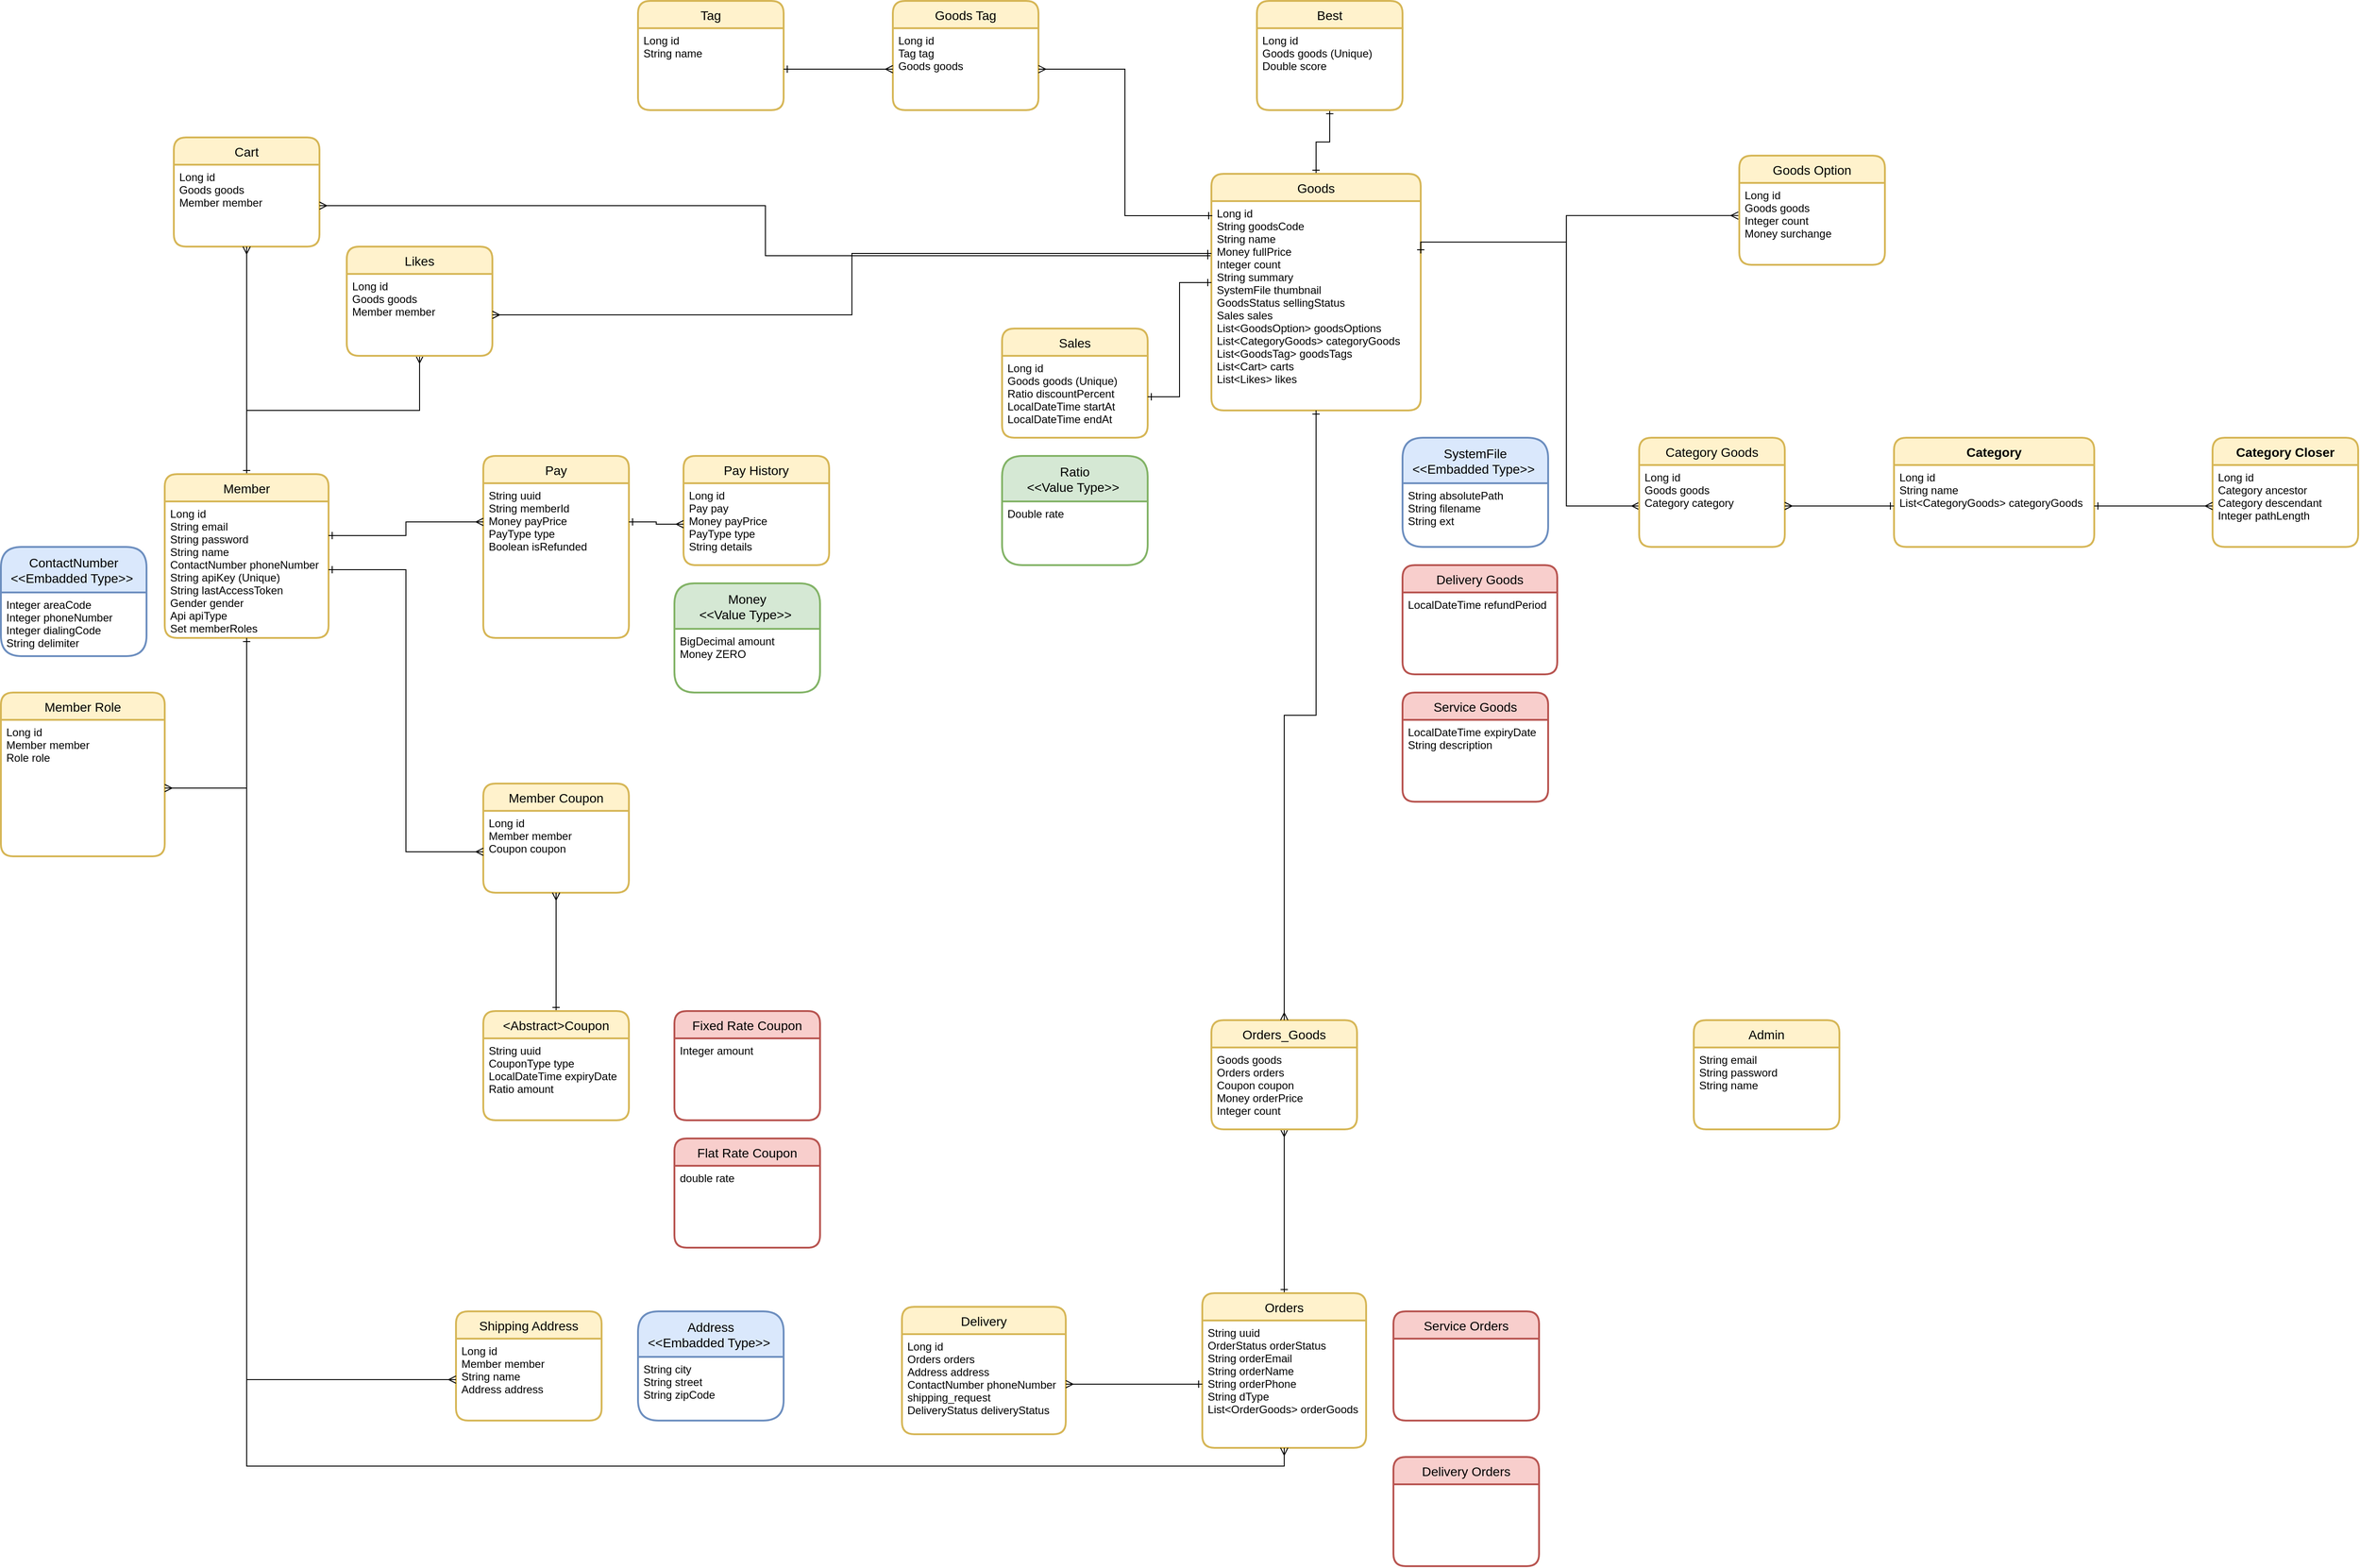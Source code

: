 <mxfile version="14.9.6" type="github">
  <diagram id="R2lEEEUBdFMjLlhIrx00" name="Page-1">
    <mxGraphModel dx="2012" dy="740" grid="1" gridSize="10" guides="1" tooltips="1" connect="1" arrows="1" fold="1" page="1" pageScale="1" pageWidth="850" pageHeight="1100" math="0" shadow="0" extFonts="Permanent Marker^https://fonts.googleapis.com/css?family=Permanent+Marker">
      <root>
        <mxCell id="0" />
        <mxCell id="1" parent="0" />
        <mxCell id="LhNx0IezDrV9IMbFQ53--1" value="Cart" style="swimlane;childLayout=stackLayout;horizontal=1;startSize=30;horizontalStack=0;rounded=1;fontSize=14;fontStyle=0;strokeWidth=2;resizeParent=0;resizeLast=1;shadow=0;dashed=0;align=center;fillColor=#fff2cc;strokeColor=#d6b656;" parent="1" vertex="1">
          <mxGeometry x="50" y="310" width="160" height="120" as="geometry" />
        </mxCell>
        <mxCell id="LhNx0IezDrV9IMbFQ53--2" value="Long id&#xa;Goods goods&#xa;Member member" style="align=left;strokeColor=none;fillColor=none;spacingLeft=4;fontSize=12;verticalAlign=top;resizable=0;rotatable=0;part=1;" parent="LhNx0IezDrV9IMbFQ53--1" vertex="1">
          <mxGeometry y="30" width="160" height="90" as="geometry" />
        </mxCell>
        <mxCell id="VUOV4kChI3UFozRKCIeM-19" style="edgeStyle=orthogonalEdgeStyle;rounded=0;orthogonalLoop=1;jettySize=auto;html=1;entryX=0;entryY=0.5;entryDx=0;entryDy=0;startArrow=ERone;startFill=0;endArrow=ERmany;endFill=0;exitX=1;exitY=0.25;exitDx=0;exitDy=0;" parent="1" source="LhNx0IezDrV9IMbFQ53--4" target="LhNx0IezDrV9IMbFQ53--52" edge="1">
          <mxGeometry relative="1" as="geometry">
            <Array as="points">
              <mxPoint x="1580" y="425" />
              <mxPoint x="1580" y="715" />
            </Array>
          </mxGeometry>
        </mxCell>
        <mxCell id="VUOV4kChI3UFozRKCIeM-22" style="edgeStyle=orthogonalEdgeStyle;rounded=0;orthogonalLoop=1;jettySize=auto;html=1;entryX=0.5;entryY=1;entryDx=0;entryDy=0;startArrow=ERone;startFill=0;endArrow=ERone;endFill=0;" parent="1" source="LhNx0IezDrV9IMbFQ53--3" target="LhNx0IezDrV9IMbFQ53--47" edge="1">
          <mxGeometry relative="1" as="geometry" />
        </mxCell>
        <mxCell id="VUOV4kChI3UFozRKCIeM-29" style="edgeStyle=orthogonalEdgeStyle;rounded=0;orthogonalLoop=1;jettySize=auto;html=1;startArrow=ERone;startFill=0;endArrow=ERmany;endFill=0;" parent="1" source="LhNx0IezDrV9IMbFQ53--3" target="LhNx0IezDrV9IMbFQ53--2" edge="1">
          <mxGeometry relative="1" as="geometry">
            <Array as="points">
              <mxPoint x="700" y="440" />
              <mxPoint x="700" y="385" />
            </Array>
          </mxGeometry>
        </mxCell>
        <mxCell id="LhNx0IezDrV9IMbFQ53--3" value="Goods" style="swimlane;childLayout=stackLayout;horizontal=1;startSize=30;horizontalStack=0;rounded=1;fontSize=14;fontStyle=0;strokeWidth=2;resizeParent=0;resizeLast=1;shadow=0;dashed=0;align=center;fillColor=#fff2cc;strokeColor=#d6b656;" parent="1" vertex="1">
          <mxGeometry x="1190" y="350" width="230" height="260" as="geometry" />
        </mxCell>
        <mxCell id="LhNx0IezDrV9IMbFQ53--4" value="Long id&#xa;String goodsCode&#xa;String name&#xa;Money fullPrice&#xa;Integer count&#xa;String summary&#xa;SystemFile thumbnail&#xa;GoodsStatus sellingStatus&#xa;Sales sales&#xa;List&lt;GoodsOption&gt; goodsOptions&#xa;List&lt;CategoryGoods&gt; categoryGoods&#xa;List&lt;GoodsTag&gt; goodsTags&#xa;List&lt;Cart&gt; carts&#xa;List&lt;Likes&gt; likes" style="align=left;strokeColor=none;fillColor=none;spacingLeft=4;fontSize=12;verticalAlign=top;resizable=0;rotatable=0;part=1;" parent="LhNx0IezDrV9IMbFQ53--3" vertex="1">
          <mxGeometry y="30" width="230" height="230" as="geometry" />
        </mxCell>
        <mxCell id="VUOV4kChI3UFozRKCIeM-26" style="edgeStyle=orthogonalEdgeStyle;rounded=0;orthogonalLoop=1;jettySize=auto;html=1;startArrow=ERone;startFill=0;endArrow=ERmany;endFill=0;" parent="1" source="LhNx0IezDrV9IMbFQ53--6" target="LhNx0IezDrV9IMbFQ53--9" edge="1">
          <mxGeometry relative="1" as="geometry">
            <Array as="points">
              <mxPoint x="130" y="610" />
              <mxPoint x="320" y="610" />
            </Array>
          </mxGeometry>
        </mxCell>
        <mxCell id="VUOV4kChI3UFozRKCIeM-27" style="edgeStyle=orthogonalEdgeStyle;rounded=0;orthogonalLoop=1;jettySize=auto;html=1;entryX=0.5;entryY=1;entryDx=0;entryDy=0;startArrow=ERone;startFill=0;endArrow=ERmany;endFill=0;" parent="1" source="LhNx0IezDrV9IMbFQ53--6" target="LhNx0IezDrV9IMbFQ53--2" edge="1">
          <mxGeometry relative="1" as="geometry" />
        </mxCell>
        <mxCell id="LhNx0IezDrV9IMbFQ53--6" value="Member" style="swimlane;childLayout=stackLayout;horizontal=1;startSize=30;horizontalStack=0;rounded=1;fontSize=14;fontStyle=0;strokeWidth=2;resizeParent=0;resizeLast=1;shadow=0;dashed=0;align=center;fillColor=#fff2cc;strokeColor=#d6b656;" parent="1" vertex="1">
          <mxGeometry x="40" y="680" width="180" height="180" as="geometry" />
        </mxCell>
        <mxCell id="LhNx0IezDrV9IMbFQ53--7" value="Long id&#xa;String email&#xa;String password&#xa;String name&#xa;ContactNumber phoneNumber&#xa;String apiKey (Unique)&#xa;String lastAccessToken&#xa;Gender gender&#xa;Api apiType&#xa;Set memberRoles" style="align=left;strokeColor=none;fillColor=none;spacingLeft=4;fontSize=12;verticalAlign=top;resizable=0;rotatable=0;part=1;" parent="LhNx0IezDrV9IMbFQ53--6" vertex="1">
          <mxGeometry y="30" width="180" height="150" as="geometry" />
        </mxCell>
        <mxCell id="LhNx0IezDrV9IMbFQ53--8" value="Likes" style="swimlane;childLayout=stackLayout;horizontal=1;startSize=30;horizontalStack=0;rounded=1;fontSize=14;fontStyle=0;strokeWidth=2;resizeParent=0;resizeLast=1;shadow=0;dashed=0;align=center;fillColor=#fff2cc;strokeColor=#d6b656;" parent="1" vertex="1">
          <mxGeometry x="240" y="430" width="160" height="120" as="geometry" />
        </mxCell>
        <mxCell id="LhNx0IezDrV9IMbFQ53--9" value="Long id&#xa;Goods goods&#xa;Member member" style="align=left;strokeColor=none;fillColor=none;spacingLeft=4;fontSize=12;verticalAlign=top;resizable=0;rotatable=0;part=1;" parent="LhNx0IezDrV9IMbFQ53--8" vertex="1">
          <mxGeometry y="30" width="160" height="90" as="geometry" />
        </mxCell>
        <mxCell id="LhNx0IezDrV9IMbFQ53--11" value="Sales" style="swimlane;childLayout=stackLayout;horizontal=1;startSize=30;horizontalStack=0;rounded=1;fontSize=14;fontStyle=0;strokeWidth=2;resizeParent=0;resizeLast=1;shadow=0;dashed=0;align=center;fillColor=#fff2cc;strokeColor=#d6b656;" parent="1" vertex="1">
          <mxGeometry x="960" y="520" width="160" height="120" as="geometry" />
        </mxCell>
        <mxCell id="LhNx0IezDrV9IMbFQ53--12" value="Long id&#xa;Goods goods (Unique)&#xa;Ratio discountPercent&#xa;LocalDateTime startAt&#xa;LocalDateTime endAt" style="align=left;strokeColor=none;fillColor=none;spacingLeft=4;fontSize=12;verticalAlign=top;resizable=0;rotatable=0;part=1;" parent="LhNx0IezDrV9IMbFQ53--11" vertex="1">
          <mxGeometry y="30" width="160" height="90" as="geometry" />
        </mxCell>
        <mxCell id="LhNx0IezDrV9IMbFQ53--13" value="Pay" style="swimlane;childLayout=stackLayout;horizontal=1;startSize=30;horizontalStack=0;rounded=1;fontSize=14;fontStyle=0;strokeWidth=2;resizeParent=0;resizeLast=1;shadow=0;dashed=0;align=center;fillColor=#fff2cc;strokeColor=#d6b656;" parent="1" vertex="1">
          <mxGeometry x="390" y="660" width="160" height="200" as="geometry" />
        </mxCell>
        <mxCell id="LhNx0IezDrV9IMbFQ53--14" value="String uuid&#xa;String memberId&#xa;Money payPrice&#xa;PayType type&#xa;Boolean isRefunded&#xa;" style="align=left;strokeColor=none;fillColor=none;spacingLeft=4;fontSize=12;verticalAlign=top;resizable=0;rotatable=0;part=1;" parent="LhNx0IezDrV9IMbFQ53--13" vertex="1">
          <mxGeometry y="30" width="160" height="170" as="geometry" />
        </mxCell>
        <mxCell id="LhNx0IezDrV9IMbFQ53--16" value="Pay History" style="swimlane;childLayout=stackLayout;horizontal=1;startSize=30;horizontalStack=0;rounded=1;fontSize=14;fontStyle=0;strokeWidth=2;resizeParent=0;resizeLast=1;shadow=0;dashed=0;align=center;fillColor=#fff2cc;strokeColor=#d6b656;" parent="1" vertex="1">
          <mxGeometry x="610" y="660" width="160" height="120" as="geometry" />
        </mxCell>
        <mxCell id="LhNx0IezDrV9IMbFQ53--17" value="Long id&#xa;Pay pay&#xa;Money payPrice&#xa;PayType type&#xa;String details" style="align=left;strokeColor=none;fillColor=none;spacingLeft=4;fontSize=12;verticalAlign=top;resizable=0;rotatable=0;part=1;" parent="LhNx0IezDrV9IMbFQ53--16" vertex="1">
          <mxGeometry y="30" width="160" height="90" as="geometry" />
        </mxCell>
        <mxCell id="LhNx0IezDrV9IMbFQ53--19" value="Member Coupon" style="swimlane;childLayout=stackLayout;horizontal=1;startSize=30;horizontalStack=0;rounded=1;fontSize=14;fontStyle=0;strokeWidth=2;resizeParent=0;resizeLast=1;shadow=0;dashed=0;align=center;fillColor=#fff2cc;strokeColor=#d6b656;" parent="1" vertex="1">
          <mxGeometry x="390" y="1020" width="160" height="120" as="geometry" />
        </mxCell>
        <mxCell id="LhNx0IezDrV9IMbFQ53--20" value="Long id&#xa;Member member&#xa;Coupon coupon" style="align=left;strokeColor=none;fillColor=none;spacingLeft=4;fontSize=12;verticalAlign=top;resizable=0;rotatable=0;part=1;" parent="LhNx0IezDrV9IMbFQ53--19" vertex="1">
          <mxGeometry y="30" width="160" height="90" as="geometry" />
        </mxCell>
        <mxCell id="VUOV4kChI3UFozRKCIeM-11" style="edgeStyle=orthogonalEdgeStyle;rounded=0;orthogonalLoop=1;jettySize=auto;html=1;exitX=0.5;exitY=0;exitDx=0;exitDy=0;entryX=0.5;entryY=1;entryDx=0;entryDy=0;startArrow=ERone;startFill=0;endArrow=ERmany;endFill=0;" parent="1" source="LhNx0IezDrV9IMbFQ53--21" target="LhNx0IezDrV9IMbFQ53--20" edge="1">
          <mxGeometry relative="1" as="geometry" />
        </mxCell>
        <mxCell id="LhNx0IezDrV9IMbFQ53--21" value="&lt;Abstract&gt;Coupon" style="swimlane;childLayout=stackLayout;horizontal=1;startSize=30;horizontalStack=0;rounded=1;fontSize=14;fontStyle=0;strokeWidth=2;resizeParent=0;resizeLast=1;shadow=0;dashed=0;align=center;fillColor=#fff2cc;strokeColor=#d6b656;" parent="1" vertex="1">
          <mxGeometry x="390" y="1270" width="160" height="120" as="geometry" />
        </mxCell>
        <mxCell id="LhNx0IezDrV9IMbFQ53--22" value="String uuid&#xa;CouponType type&#xa;LocalDateTime expiryDate&#xa;Ratio amount" style="align=left;strokeColor=none;fillColor=none;spacingLeft=4;fontSize=12;verticalAlign=top;resizable=0;rotatable=0;part=1;" parent="LhNx0IezDrV9IMbFQ53--21" vertex="1">
          <mxGeometry y="30" width="160" height="90" as="geometry" />
        </mxCell>
        <mxCell id="LhNx0IezDrV9IMbFQ53--23" value="Fixed Rate Coupon" style="swimlane;childLayout=stackLayout;horizontal=1;startSize=30;horizontalStack=0;rounded=1;fontSize=14;fontStyle=0;strokeWidth=2;resizeParent=0;resizeLast=1;shadow=0;dashed=0;align=center;fillColor=#f8cecc;strokeColor=#b85450;" parent="1" vertex="1">
          <mxGeometry x="600" y="1270" width="160" height="120" as="geometry" />
        </mxCell>
        <mxCell id="LhNx0IezDrV9IMbFQ53--24" value="Integer amount" style="align=left;strokeColor=none;fillColor=none;spacingLeft=4;fontSize=12;verticalAlign=top;resizable=0;rotatable=0;part=1;" parent="LhNx0IezDrV9IMbFQ53--23" vertex="1">
          <mxGeometry y="30" width="160" height="90" as="geometry" />
        </mxCell>
        <mxCell id="LhNx0IezDrV9IMbFQ53--25" value="Flat Rate Coupon" style="swimlane;childLayout=stackLayout;horizontal=1;startSize=30;horizontalStack=0;rounded=1;fontSize=14;fontStyle=0;strokeWidth=2;resizeParent=0;resizeLast=1;shadow=0;dashed=0;align=center;fillColor=#f8cecc;strokeColor=#b85450;" parent="1" vertex="1">
          <mxGeometry x="600" y="1410" width="160" height="120" as="geometry" />
        </mxCell>
        <mxCell id="LhNx0IezDrV9IMbFQ53--26" value="double rate" style="align=left;strokeColor=none;fillColor=none;spacingLeft=4;fontSize=12;verticalAlign=top;resizable=0;rotatable=0;part=1;" parent="LhNx0IezDrV9IMbFQ53--25" vertex="1">
          <mxGeometry y="30" width="160" height="90" as="geometry" />
        </mxCell>
        <mxCell id="LhNx0IezDrV9IMbFQ53--27" value="Shipping Address" style="swimlane;childLayout=stackLayout;horizontal=1;startSize=30;horizontalStack=0;rounded=1;fontSize=14;fontStyle=0;strokeWidth=2;resizeParent=0;resizeLast=1;shadow=0;dashed=0;align=center;fillColor=#fff2cc;strokeColor=#d6b656;" parent="1" vertex="1">
          <mxGeometry x="360" y="1600" width="160" height="120" as="geometry" />
        </mxCell>
        <mxCell id="LhNx0IezDrV9IMbFQ53--28" value="Long id&#xa;Member member&#xa;String name&#xa;Address address" style="align=left;strokeColor=none;fillColor=none;spacingLeft=4;fontSize=12;verticalAlign=top;resizable=0;rotatable=0;part=1;" parent="LhNx0IezDrV9IMbFQ53--27" vertex="1">
          <mxGeometry y="30" width="160" height="90" as="geometry" />
        </mxCell>
        <mxCell id="LhNx0IezDrV9IMbFQ53--29" value="Delivery" style="swimlane;childLayout=stackLayout;horizontal=1;startSize=30;horizontalStack=0;rounded=1;fontSize=14;fontStyle=0;strokeWidth=2;resizeParent=0;resizeLast=1;shadow=0;dashed=0;align=center;fillColor=#fff2cc;strokeColor=#d6b656;" parent="1" vertex="1">
          <mxGeometry x="850" y="1595" width="180" height="140" as="geometry" />
        </mxCell>
        <mxCell id="LhNx0IezDrV9IMbFQ53--30" value="Long id&#xa;Orders orders&#xa;Address address&#xa;ContactNumber phoneNumber&#xa;shipping_request&#xa;DeliveryStatus deliveryStatus&#xa;" style="align=left;strokeColor=none;fillColor=none;spacingLeft=4;fontSize=12;verticalAlign=top;resizable=0;rotatable=0;part=1;" parent="LhNx0IezDrV9IMbFQ53--29" vertex="1">
          <mxGeometry y="30" width="180" height="110" as="geometry" />
        </mxCell>
        <mxCell id="VUOV4kChI3UFozRKCIeM-15" style="edgeStyle=orthogonalEdgeStyle;rounded=0;orthogonalLoop=1;jettySize=auto;html=1;exitX=0.5;exitY=0;exitDx=0;exitDy=0;entryX=0.5;entryY=1;entryDx=0;entryDy=0;startArrow=ERone;startFill=0;endArrow=ERmany;endFill=0;" parent="1" source="LhNx0IezDrV9IMbFQ53--31" target="LhNx0IezDrV9IMbFQ53--39" edge="1">
          <mxGeometry relative="1" as="geometry" />
        </mxCell>
        <mxCell id="LhNx0IezDrV9IMbFQ53--31" value="Orders" style="swimlane;childLayout=stackLayout;horizontal=1;startSize=30;horizontalStack=0;rounded=1;fontSize=14;fontStyle=0;strokeWidth=2;resizeParent=0;resizeLast=1;shadow=0;dashed=0;align=center;fillColor=#fff2cc;strokeColor=#d6b656;" parent="1" vertex="1">
          <mxGeometry x="1180" y="1580" width="180" height="170" as="geometry" />
        </mxCell>
        <mxCell id="LhNx0IezDrV9IMbFQ53--32" value="String uuid&#xa;OrderStatus orderStatus&#xa;String orderEmail&#xa;String orderName&#xa;String orderPhone&#xa;String dType&#xa;List&lt;OrderGoods&gt; orderGoods" style="align=left;strokeColor=none;fillColor=none;spacingLeft=4;fontSize=12;verticalAlign=top;resizable=0;rotatable=0;part=1;" parent="LhNx0IezDrV9IMbFQ53--31" vertex="1">
          <mxGeometry y="30" width="180" height="140" as="geometry" />
        </mxCell>
        <mxCell id="LhNx0IezDrV9IMbFQ53--34" value="Service Orders" style="swimlane;childLayout=stackLayout;horizontal=1;startSize=30;horizontalStack=0;rounded=1;fontSize=14;fontStyle=0;strokeWidth=2;resizeParent=0;resizeLast=1;shadow=0;dashed=0;align=center;fillColor=#f8cecc;strokeColor=#b85450;" parent="1" vertex="1">
          <mxGeometry x="1390" y="1600" width="160" height="120" as="geometry" />
        </mxCell>
        <mxCell id="LhNx0IezDrV9IMbFQ53--36" value="Delivery Orders" style="swimlane;childLayout=stackLayout;horizontal=1;startSize=30;horizontalStack=0;rounded=1;fontSize=14;fontStyle=0;strokeWidth=2;resizeParent=0;resizeLast=1;shadow=0;dashed=0;align=center;fillColor=#f8cecc;strokeColor=#b85450;" parent="1" vertex="1">
          <mxGeometry x="1390" y="1760" width="160" height="120" as="geometry" />
        </mxCell>
        <mxCell id="LhNx0IezDrV9IMbFQ53--38" value="Orders_Goods" style="swimlane;childLayout=stackLayout;horizontal=1;startSize=30;horizontalStack=0;rounded=1;fontSize=14;fontStyle=0;strokeWidth=2;resizeParent=0;resizeLast=1;shadow=0;dashed=0;align=center;fillColor=#fff2cc;strokeColor=#d6b656;" parent="1" vertex="1">
          <mxGeometry x="1190" y="1280" width="160" height="120" as="geometry" />
        </mxCell>
        <mxCell id="LhNx0IezDrV9IMbFQ53--39" value="Goods goods&#xa;Orders orders&#xa;Coupon coupon&#xa;Money orderPrice&#xa;Integer count" style="align=left;strokeColor=none;fillColor=none;spacingLeft=4;fontSize=12;verticalAlign=top;resizable=0;rotatable=0;part=1;" parent="LhNx0IezDrV9IMbFQ53--38" vertex="1">
          <mxGeometry y="30" width="160" height="90" as="geometry" />
        </mxCell>
        <mxCell id="LhNx0IezDrV9IMbFQ53--40" value="Admin" style="swimlane;childLayout=stackLayout;horizontal=1;startSize=30;horizontalStack=0;rounded=1;fontSize=14;fontStyle=0;strokeWidth=2;resizeParent=0;resizeLast=1;shadow=0;dashed=0;align=center;fillColor=#fff2cc;strokeColor=#d6b656;" parent="1" vertex="1">
          <mxGeometry x="1720" y="1280" width="160" height="120" as="geometry" />
        </mxCell>
        <mxCell id="LhNx0IezDrV9IMbFQ53--41" value="String email&#xa;String password&#xa;String name" style="align=left;strokeColor=none;fillColor=none;spacingLeft=4;fontSize=12;verticalAlign=top;resizable=0;rotatable=0;part=1;" parent="LhNx0IezDrV9IMbFQ53--40" vertex="1">
          <mxGeometry y="30" width="160" height="90" as="geometry" />
        </mxCell>
        <mxCell id="LhNx0IezDrV9IMbFQ53--42" value="Goods Tag" style="swimlane;childLayout=stackLayout;horizontal=1;startSize=30;horizontalStack=0;rounded=1;fontSize=14;fontStyle=0;strokeWidth=2;resizeParent=0;resizeLast=1;shadow=0;dashed=0;align=center;fillColor=#fff2cc;strokeColor=#d6b656;" parent="1" vertex="1">
          <mxGeometry x="840" y="160" width="160" height="120" as="geometry" />
        </mxCell>
        <mxCell id="LhNx0IezDrV9IMbFQ53--43" value="Long id&#xa;Tag tag&#xa;Goods goods" style="align=left;strokeColor=none;fillColor=none;spacingLeft=4;fontSize=12;verticalAlign=top;resizable=0;rotatable=0;part=1;" parent="LhNx0IezDrV9IMbFQ53--42" vertex="1">
          <mxGeometry y="30" width="160" height="90" as="geometry" />
        </mxCell>
        <mxCell id="LhNx0IezDrV9IMbFQ53--44" value="Tag" style="swimlane;childLayout=stackLayout;horizontal=1;startSize=30;horizontalStack=0;rounded=1;fontSize=14;fontStyle=0;strokeWidth=2;resizeParent=0;resizeLast=1;shadow=0;dashed=0;align=center;fillColor=#fff2cc;strokeColor=#d6b656;" parent="1" vertex="1">
          <mxGeometry x="560" y="160" width="160" height="120" as="geometry" />
        </mxCell>
        <mxCell id="LhNx0IezDrV9IMbFQ53--45" value="Long id&#xa;String name&#xa;" style="align=left;strokeColor=none;fillColor=none;spacingLeft=4;fontSize=12;verticalAlign=top;resizable=0;rotatable=0;part=1;" parent="LhNx0IezDrV9IMbFQ53--44" vertex="1">
          <mxGeometry y="30" width="160" height="90" as="geometry" />
        </mxCell>
        <mxCell id="LhNx0IezDrV9IMbFQ53--46" value="Best" style="swimlane;childLayout=stackLayout;horizontal=1;startSize=30;horizontalStack=0;rounded=1;fontSize=14;fontStyle=0;strokeWidth=2;resizeParent=0;resizeLast=1;shadow=0;dashed=0;align=center;fillColor=#fff2cc;strokeColor=#d6b656;" parent="1" vertex="1">
          <mxGeometry x="1240" y="160" width="160" height="120" as="geometry" />
        </mxCell>
        <mxCell id="LhNx0IezDrV9IMbFQ53--47" value="Long id&#xa;Goods goods (Unique)&#xa;Double score&#xa;" style="align=left;strokeColor=none;fillColor=none;spacingLeft=4;fontSize=12;verticalAlign=top;resizable=0;rotatable=0;part=1;" parent="LhNx0IezDrV9IMbFQ53--46" vertex="1">
          <mxGeometry y="30" width="160" height="90" as="geometry" />
        </mxCell>
        <mxCell id="LhNx0IezDrV9IMbFQ53--49" value="Goods Option" style="swimlane;childLayout=stackLayout;horizontal=1;startSize=30;horizontalStack=0;rounded=1;fontSize=14;fontStyle=0;strokeWidth=2;resizeParent=0;resizeLast=1;shadow=0;dashed=0;align=center;fillColor=#fff2cc;strokeColor=#d6b656;" parent="1" vertex="1">
          <mxGeometry x="1770" y="330" width="160" height="120" as="geometry" />
        </mxCell>
        <mxCell id="LhNx0IezDrV9IMbFQ53--50" value="Long id&#xa;Goods goods&#xa;Integer count&#xa;Money surchange" style="align=left;strokeColor=none;fillColor=none;spacingLeft=4;fontSize=12;verticalAlign=top;resizable=0;rotatable=0;part=1;" parent="LhNx0IezDrV9IMbFQ53--49" vertex="1">
          <mxGeometry y="30" width="160" height="90" as="geometry" />
        </mxCell>
        <mxCell id="LhNx0IezDrV9IMbFQ53--51" value="Category Goods" style="swimlane;childLayout=stackLayout;horizontal=1;startSize=30;horizontalStack=0;rounded=1;fontSize=14;fontStyle=0;strokeWidth=2;resizeParent=0;resizeLast=1;shadow=0;dashed=0;align=center;fillColor=#fff2cc;strokeColor=#d6b656;" parent="1" vertex="1">
          <mxGeometry x="1660" y="640" width="160" height="120" as="geometry" />
        </mxCell>
        <mxCell id="LhNx0IezDrV9IMbFQ53--52" value="Long id&#xa;Goods goods&#xa;Category category" style="align=left;strokeColor=none;fillColor=none;spacingLeft=4;fontSize=12;verticalAlign=top;resizable=0;rotatable=0;part=1;" parent="LhNx0IezDrV9IMbFQ53--51" vertex="1">
          <mxGeometry y="30" width="160" height="90" as="geometry" />
        </mxCell>
        <mxCell id="LhNx0IezDrV9IMbFQ53--53" value="Delivery Goods" style="swimlane;childLayout=stackLayout;horizontal=1;startSize=30;horizontalStack=0;rounded=1;fontSize=14;fontStyle=0;strokeWidth=2;resizeParent=0;resizeLast=1;shadow=0;dashed=0;align=center;fillColor=#f8cecc;strokeColor=#b85450;" parent="1" vertex="1">
          <mxGeometry x="1400" y="780" width="170" height="120" as="geometry" />
        </mxCell>
        <mxCell id="LhNx0IezDrV9IMbFQ53--54" value="LocalDateTime refundPeriod" style="align=left;strokeColor=none;fillColor=none;spacingLeft=4;fontSize=12;verticalAlign=top;resizable=0;rotatable=0;part=1;" parent="LhNx0IezDrV9IMbFQ53--53" vertex="1">
          <mxGeometry y="30" width="170" height="90" as="geometry" />
        </mxCell>
        <mxCell id="LhNx0IezDrV9IMbFQ53--55" value="Service Goods" style="swimlane;childLayout=stackLayout;horizontal=1;startSize=30;horizontalStack=0;rounded=1;fontSize=14;fontStyle=0;strokeWidth=2;resizeParent=0;resizeLast=1;shadow=0;dashed=0;align=center;fillColor=#f8cecc;strokeColor=#b85450;" parent="1" vertex="1">
          <mxGeometry x="1400" y="920" width="160" height="120" as="geometry" />
        </mxCell>
        <mxCell id="LhNx0IezDrV9IMbFQ53--56" value="LocalDateTime expiryDate&#xa;String description" style="align=left;strokeColor=none;fillColor=none;spacingLeft=4;fontSize=12;verticalAlign=top;resizable=0;rotatable=0;part=1;" parent="LhNx0IezDrV9IMbFQ53--55" vertex="1">
          <mxGeometry y="30" width="160" height="90" as="geometry" />
        </mxCell>
        <mxCell id="LhNx0IezDrV9IMbFQ53--57" value="Category" style="swimlane;childLayout=stackLayout;horizontal=1;startSize=30;horizontalStack=0;rounded=1;fontSize=14;fontStyle=1;strokeWidth=2;resizeParent=0;resizeLast=1;shadow=0;dashed=0;align=center;fillColor=#fff2cc;strokeColor=#d6b656;" parent="1" vertex="1">
          <mxGeometry x="1940" y="640" width="220" height="120" as="geometry" />
        </mxCell>
        <mxCell id="LhNx0IezDrV9IMbFQ53--58" value="Long id&#xa;String name&#xa;List&lt;CategoryGoods&gt; categoryGoods" style="align=left;strokeColor=none;fillColor=none;spacingLeft=4;fontSize=12;verticalAlign=top;resizable=0;rotatable=0;part=1;" parent="LhNx0IezDrV9IMbFQ53--57" vertex="1">
          <mxGeometry y="30" width="220" height="90" as="geometry" />
        </mxCell>
        <mxCell id="LhNx0IezDrV9IMbFQ53--59" value="Category Closer" style="swimlane;childLayout=stackLayout;horizontal=1;startSize=30;horizontalStack=0;rounded=1;fontSize=14;fontStyle=1;strokeWidth=2;resizeParent=0;resizeLast=1;shadow=0;dashed=0;align=center;fillColor=#fff2cc;strokeColor=#d6b656;" parent="1" vertex="1">
          <mxGeometry x="2290" y="640" width="160" height="120" as="geometry" />
        </mxCell>
        <mxCell id="LhNx0IezDrV9IMbFQ53--60" value="Long id&#xa;Category ancestor&#xa;Category descendant&#xa;Integer pathLength" style="align=left;strokeColor=none;fillColor=none;spacingLeft=4;fontSize=12;verticalAlign=top;resizable=0;rotatable=0;part=1;" parent="LhNx0IezDrV9IMbFQ53--59" vertex="1">
          <mxGeometry y="30" width="160" height="90" as="geometry" />
        </mxCell>
        <mxCell id="LhNx0IezDrV9IMbFQ53--66" value="ContactNumber&#xa;&lt;&lt;Embadded Type&gt;&gt; " style="swimlane;childLayout=stackLayout;horizontal=1;startSize=50;horizontalStack=0;rounded=1;fontSize=14;fontStyle=0;strokeWidth=2;resizeParent=0;resizeLast=1;shadow=0;dashed=0;align=center;fillColor=#dae8fc;strokeColor=#6c8ebf;" parent="1" vertex="1">
          <mxGeometry x="-140" y="760" width="160" height="120" as="geometry" />
        </mxCell>
        <mxCell id="LhNx0IezDrV9IMbFQ53--67" value="Integer areaCode&#xa;Integer phoneNumber&#xa;Integer dialingCode&#xa;String delimiter" style="align=left;strokeColor=none;fillColor=none;spacingLeft=4;fontSize=12;verticalAlign=top;resizable=0;rotatable=0;part=1;" parent="LhNx0IezDrV9IMbFQ53--66" vertex="1">
          <mxGeometry y="50" width="160" height="70" as="geometry" />
        </mxCell>
        <mxCell id="LhNx0IezDrV9IMbFQ53--68" value="Money&#xa;&lt;&lt;Value Type&gt;&gt; " style="swimlane;childLayout=stackLayout;horizontal=1;startSize=50;horizontalStack=0;rounded=1;fontSize=14;fontStyle=0;strokeWidth=2;resizeParent=0;resizeLast=1;shadow=0;dashed=0;align=center;fillColor=#d5e8d4;strokeColor=#82b366;" parent="1" vertex="1">
          <mxGeometry x="600" y="800" width="160" height="120" as="geometry" />
        </mxCell>
        <mxCell id="LhNx0IezDrV9IMbFQ53--69" value="BigDecimal amount&#xa;Money ZERO" style="align=left;strokeColor=none;fillColor=none;spacingLeft=4;fontSize=12;verticalAlign=top;resizable=0;rotatable=0;part=1;" parent="LhNx0IezDrV9IMbFQ53--68" vertex="1">
          <mxGeometry y="50" width="160" height="70" as="geometry" />
        </mxCell>
        <mxCell id="LhNx0IezDrV9IMbFQ53--78" value="Address&#xa;&lt;&lt;Embadded Type&gt;&gt; " style="swimlane;childLayout=stackLayout;horizontal=1;startSize=50;horizontalStack=0;rounded=1;fontSize=14;fontStyle=0;strokeWidth=2;resizeParent=0;resizeLast=1;shadow=0;dashed=0;align=center;fillColor=#dae8fc;strokeColor=#6c8ebf;" parent="1" vertex="1">
          <mxGeometry x="560" y="1600" width="160" height="120" as="geometry" />
        </mxCell>
        <mxCell id="LhNx0IezDrV9IMbFQ53--79" value="String city&#xa;String street&#xa;String zipCode" style="align=left;strokeColor=none;fillColor=none;spacingLeft=4;fontSize=12;verticalAlign=top;resizable=0;rotatable=0;part=1;" parent="LhNx0IezDrV9IMbFQ53--78" vertex="1">
          <mxGeometry y="50" width="160" height="70" as="geometry" />
        </mxCell>
        <mxCell id="LhNx0IezDrV9IMbFQ53--88" value="SystemFile&#xa;&lt;&lt;Embadded Type&gt;&gt; " style="swimlane;childLayout=stackLayout;horizontal=1;startSize=50;horizontalStack=0;rounded=1;fontSize=14;fontStyle=0;strokeWidth=2;resizeParent=0;resizeLast=1;shadow=0;dashed=0;align=center;fillColor=#dae8fc;strokeColor=#6c8ebf;" parent="1" vertex="1">
          <mxGeometry x="1400" y="640" width="160" height="120" as="geometry" />
        </mxCell>
        <mxCell id="LhNx0IezDrV9IMbFQ53--89" value="String absolutePath&#xa;String filename&#xa;String ext" style="align=left;strokeColor=none;fillColor=none;spacingLeft=4;fontSize=12;verticalAlign=top;resizable=0;rotatable=0;part=1;" parent="LhNx0IezDrV9IMbFQ53--88" vertex="1">
          <mxGeometry y="50" width="160" height="70" as="geometry" />
        </mxCell>
        <mxCell id="LhNx0IezDrV9IMbFQ53--91" value="Ratio&#xa;&lt;&lt;Value Type&gt;&gt; " style="swimlane;childLayout=stackLayout;horizontal=1;startSize=50;horizontalStack=0;rounded=1;fontSize=14;fontStyle=0;strokeWidth=2;resizeParent=0;resizeLast=1;shadow=0;dashed=0;align=center;fillColor=#d5e8d4;strokeColor=#82b366;" parent="1" vertex="1">
          <mxGeometry x="960" y="660" width="160" height="120" as="geometry" />
        </mxCell>
        <mxCell id="LhNx0IezDrV9IMbFQ53--92" value="Double rate" style="align=left;strokeColor=none;fillColor=none;spacingLeft=4;fontSize=12;verticalAlign=top;resizable=0;rotatable=0;part=1;" parent="LhNx0IezDrV9IMbFQ53--91" vertex="1">
          <mxGeometry y="50" width="160" height="70" as="geometry" />
        </mxCell>
        <mxCell id="VUOV4kChI3UFozRKCIeM-7" style="edgeStyle=orthogonalEdgeStyle;rounded=0;orthogonalLoop=1;jettySize=auto;html=1;exitX=1;exitY=0.25;exitDx=0;exitDy=0;entryX=0;entryY=0.25;entryDx=0;entryDy=0;startArrow=ERone;startFill=0;endArrow=ERmany;endFill=0;" parent="1" source="LhNx0IezDrV9IMbFQ53--7" target="LhNx0IezDrV9IMbFQ53--14" edge="1">
          <mxGeometry relative="1" as="geometry" />
        </mxCell>
        <mxCell id="VUOV4kChI3UFozRKCIeM-8" style="edgeStyle=orthogonalEdgeStyle;rounded=0;orthogonalLoop=1;jettySize=auto;html=1;exitX=1;exitY=0.25;exitDx=0;exitDy=0;startArrow=ERone;startFill=0;endArrow=ERmany;endFill=0;" parent="1" source="LhNx0IezDrV9IMbFQ53--14" target="LhNx0IezDrV9IMbFQ53--17" edge="1">
          <mxGeometry relative="1" as="geometry" />
        </mxCell>
        <mxCell id="VUOV4kChI3UFozRKCIeM-10" style="edgeStyle=orthogonalEdgeStyle;rounded=0;orthogonalLoop=1;jettySize=auto;html=1;entryX=0;entryY=0.5;entryDx=0;entryDy=0;startArrow=ERone;startFill=0;endArrow=ERmany;endFill=0;" parent="1" source="LhNx0IezDrV9IMbFQ53--7" target="LhNx0IezDrV9IMbFQ53--20" edge="1">
          <mxGeometry relative="1" as="geometry" />
        </mxCell>
        <mxCell id="VUOV4kChI3UFozRKCIeM-12" style="edgeStyle=orthogonalEdgeStyle;rounded=0;orthogonalLoop=1;jettySize=auto;html=1;exitX=0.5;exitY=1;exitDx=0;exitDy=0;entryX=0;entryY=0.5;entryDx=0;entryDy=0;startArrow=ERone;startFill=0;endArrow=ERmany;endFill=0;" parent="1" source="LhNx0IezDrV9IMbFQ53--7" target="LhNx0IezDrV9IMbFQ53--28" edge="1">
          <mxGeometry relative="1" as="geometry" />
        </mxCell>
        <mxCell id="VUOV4kChI3UFozRKCIeM-13" style="edgeStyle=orthogonalEdgeStyle;rounded=0;orthogonalLoop=1;jettySize=auto;html=1;startArrow=ERone;startFill=0;endArrow=ERmany;endFill=0;" parent="1" source="LhNx0IezDrV9IMbFQ53--32" target="LhNx0IezDrV9IMbFQ53--30" edge="1">
          <mxGeometry relative="1" as="geometry" />
        </mxCell>
        <mxCell id="VUOV4kChI3UFozRKCIeM-14" style="edgeStyle=orthogonalEdgeStyle;rounded=0;orthogonalLoop=1;jettySize=auto;html=1;exitX=0.5;exitY=1;exitDx=0;exitDy=0;entryX=0.5;entryY=1;entryDx=0;entryDy=0;startArrow=ERone;startFill=0;endArrow=ERmany;endFill=0;" parent="1" source="LhNx0IezDrV9IMbFQ53--7" target="LhNx0IezDrV9IMbFQ53--32" edge="1">
          <mxGeometry relative="1" as="geometry" />
        </mxCell>
        <mxCell id="VUOV4kChI3UFozRKCIeM-16" style="edgeStyle=orthogonalEdgeStyle;rounded=0;orthogonalLoop=1;jettySize=auto;html=1;exitX=0.5;exitY=1;exitDx=0;exitDy=0;entryX=0.5;entryY=0;entryDx=0;entryDy=0;startArrow=ERone;startFill=0;endArrow=ERmany;endFill=0;" parent="1" source="LhNx0IezDrV9IMbFQ53--4" target="LhNx0IezDrV9IMbFQ53--38" edge="1">
          <mxGeometry relative="1" as="geometry" />
        </mxCell>
        <mxCell id="VUOV4kChI3UFozRKCIeM-18" style="edgeStyle=orthogonalEdgeStyle;rounded=0;orthogonalLoop=1;jettySize=auto;html=1;exitX=1;exitY=0.25;exitDx=0;exitDy=0;entryX=-0.007;entryY=0.399;entryDx=0;entryDy=0;entryPerimeter=0;startArrow=ERone;startFill=0;endArrow=ERmany;endFill=0;" parent="1" source="LhNx0IezDrV9IMbFQ53--4" target="LhNx0IezDrV9IMbFQ53--50" edge="1">
          <mxGeometry relative="1" as="geometry">
            <Array as="points">
              <mxPoint x="1580" y="425" />
              <mxPoint x="1580" y="396" />
            </Array>
          </mxGeometry>
        </mxCell>
        <mxCell id="VUOV4kChI3UFozRKCIeM-20" style="edgeStyle=orthogonalEdgeStyle;rounded=0;orthogonalLoop=1;jettySize=auto;html=1;entryX=1;entryY=0.5;entryDx=0;entryDy=0;startArrow=ERone;startFill=0;endArrow=ERmany;endFill=0;" parent="1" source="LhNx0IezDrV9IMbFQ53--58" target="LhNx0IezDrV9IMbFQ53--52" edge="1">
          <mxGeometry relative="1" as="geometry" />
        </mxCell>
        <mxCell id="VUOV4kChI3UFozRKCIeM-21" style="edgeStyle=orthogonalEdgeStyle;rounded=0;orthogonalLoop=1;jettySize=auto;html=1;exitX=1;exitY=0.5;exitDx=0;exitDy=0;entryX=0;entryY=0.5;entryDx=0;entryDy=0;startArrow=ERone;startFill=0;endArrow=ERmany;endFill=0;" parent="1" source="LhNx0IezDrV9IMbFQ53--58" target="LhNx0IezDrV9IMbFQ53--60" edge="1">
          <mxGeometry relative="1" as="geometry" />
        </mxCell>
        <mxCell id="VUOV4kChI3UFozRKCIeM-23" style="edgeStyle=orthogonalEdgeStyle;rounded=0;orthogonalLoop=1;jettySize=auto;html=1;entryX=1;entryY=0.5;entryDx=0;entryDy=0;startArrow=ERone;startFill=0;endArrow=ERmany;endFill=0;" parent="1" target="LhNx0IezDrV9IMbFQ53--43" edge="1">
          <mxGeometry relative="1" as="geometry">
            <mxPoint x="1191" y="396" as="sourcePoint" />
            <Array as="points">
              <mxPoint x="1095" y="396" />
              <mxPoint x="1095" y="235" />
            </Array>
          </mxGeometry>
        </mxCell>
        <mxCell id="VUOV4kChI3UFozRKCIeM-24" style="edgeStyle=orthogonalEdgeStyle;rounded=0;orthogonalLoop=1;jettySize=auto;html=1;entryX=0;entryY=0.5;entryDx=0;entryDy=0;startArrow=ERone;startFill=0;endArrow=ERmany;endFill=0;" parent="1" source="LhNx0IezDrV9IMbFQ53--45" target="LhNx0IezDrV9IMbFQ53--43" edge="1">
          <mxGeometry relative="1" as="geometry" />
        </mxCell>
        <mxCell id="VUOV4kChI3UFozRKCIeM-25" style="edgeStyle=orthogonalEdgeStyle;rounded=0;orthogonalLoop=1;jettySize=auto;html=1;entryX=0;entryY=0.389;entryDx=0;entryDy=0;entryPerimeter=0;startArrow=ERone;startFill=0;endArrow=ERone;endFill=0;" parent="1" source="LhNx0IezDrV9IMbFQ53--12" target="LhNx0IezDrV9IMbFQ53--4" edge="1">
          <mxGeometry relative="1" as="geometry" />
        </mxCell>
        <mxCell id="VUOV4kChI3UFozRKCIeM-28" style="edgeStyle=orthogonalEdgeStyle;rounded=0;orthogonalLoop=1;jettySize=auto;html=1;exitX=0;exitY=0.25;exitDx=0;exitDy=0;entryX=1;entryY=0.5;entryDx=0;entryDy=0;startArrow=ERone;startFill=0;endArrow=ERmany;endFill=0;" parent="1" source="LhNx0IezDrV9IMbFQ53--4" target="LhNx0IezDrV9IMbFQ53--9" edge="1">
          <mxGeometry relative="1" as="geometry" />
        </mxCell>
        <mxCell id="gh0T-SbNILgPd7j1jsm2-1" value="Member Role" style="swimlane;childLayout=stackLayout;horizontal=1;startSize=30;horizontalStack=0;rounded=1;fontSize=14;fontStyle=0;strokeWidth=2;resizeParent=0;resizeLast=1;shadow=0;dashed=0;align=center;fillColor=#fff2cc;strokeColor=#d6b656;" vertex="1" parent="1">
          <mxGeometry x="-140" y="920" width="180" height="180" as="geometry" />
        </mxCell>
        <mxCell id="gh0T-SbNILgPd7j1jsm2-2" value="Long id&#xa;Member member&#xa;Role role" style="align=left;strokeColor=none;fillColor=none;spacingLeft=4;fontSize=12;verticalAlign=top;resizable=0;rotatable=0;part=1;" vertex="1" parent="gh0T-SbNILgPd7j1jsm2-1">
          <mxGeometry y="30" width="180" height="150" as="geometry" />
        </mxCell>
        <mxCell id="gh0T-SbNILgPd7j1jsm2-3" style="edgeStyle=orthogonalEdgeStyle;rounded=0;orthogonalLoop=1;jettySize=auto;html=1;entryX=1;entryY=0.5;entryDx=0;entryDy=0;startArrow=ERone;startFill=0;endArrow=ERmany;endFill=0;" edge="1" parent="1" source="LhNx0IezDrV9IMbFQ53--7" target="gh0T-SbNILgPd7j1jsm2-2">
          <mxGeometry relative="1" as="geometry" />
        </mxCell>
      </root>
    </mxGraphModel>
  </diagram>
</mxfile>
